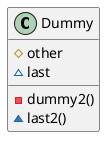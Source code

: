 {
  "sha1": "dd9vipz27dm9u3n8dbexxi06hkyoyzw",
  "insertion": {
    "when": "2024-06-01T09:03:02.845Z",
    "user": "plantuml@gmail.com"
  }
}
@startuml
class Dummy {
  +fooH
  -dummyH
  #other
  ~last
  +foo2H()
  -dummy2()
  #other2H()
  ~last2()
}

hide private fields
hide public member
hide protected methods

@enduml
